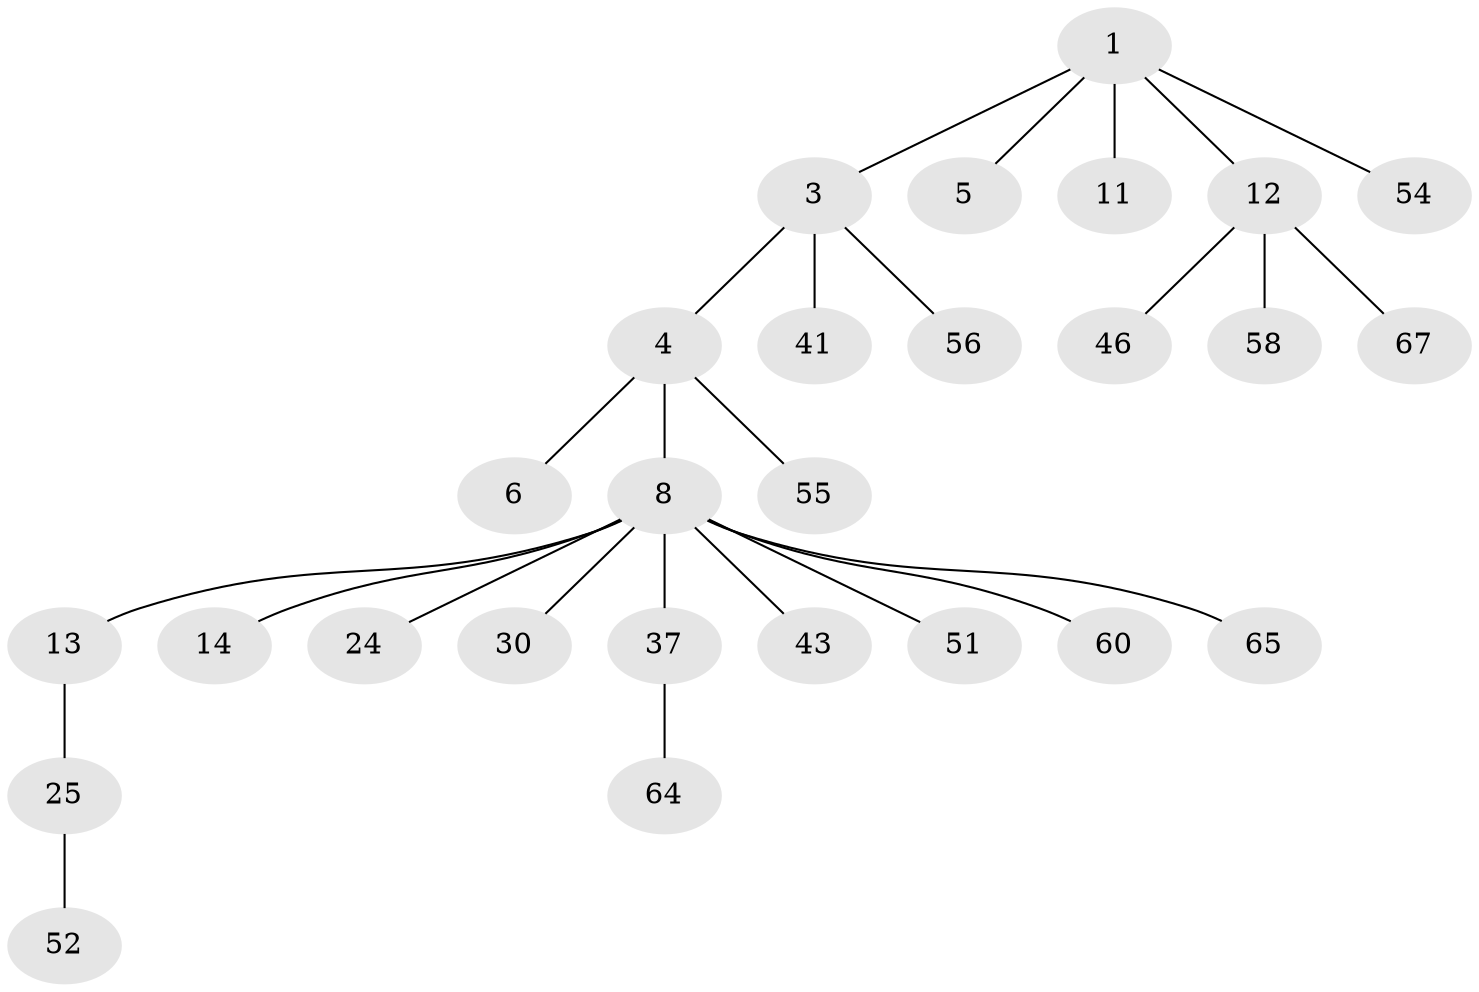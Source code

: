 // original degree distribution, {4: 0.10144927536231885, 3: 0.10144927536231885, 5: 0.043478260869565216, 2: 0.21739130434782608, 1: 0.5217391304347826, 6: 0.014492753623188406}
// Generated by graph-tools (version 1.1) at 2025/19/03/04/25 18:19:09]
// undirected, 27 vertices, 26 edges
graph export_dot {
graph [start="1"]
  node [color=gray90,style=filled];
  1 [super="+2+23"];
  3;
  4;
  5 [super="+28+59+7"];
  6 [super="+17+9"];
  8 [super="+19+63+10"];
  11 [super="+33+57"];
  12 [super="+44+40+16+18"];
  13 [super="+15"];
  14;
  24;
  25 [super="+27+38+45+26"];
  30 [super="+48"];
  37 [super="+42"];
  41;
  43;
  46;
  51 [super="+66"];
  52;
  54;
  55;
  56 [super="+68"];
  58;
  60;
  64;
  65;
  67;
  1 -- 3;
  1 -- 12;
  1 -- 11;
  1 -- 5;
  1 -- 54;
  3 -- 4;
  3 -- 41;
  3 -- 56;
  4 -- 6;
  4 -- 8;
  4 -- 55;
  8 -- 14;
  8 -- 37;
  8 -- 24;
  8 -- 43;
  8 -- 60;
  8 -- 30;
  8 -- 65;
  8 -- 51;
  8 -- 13;
  12 -- 58;
  12 -- 67;
  12 -- 46;
  13 -- 25;
  25 -- 52;
  37 -- 64;
}
